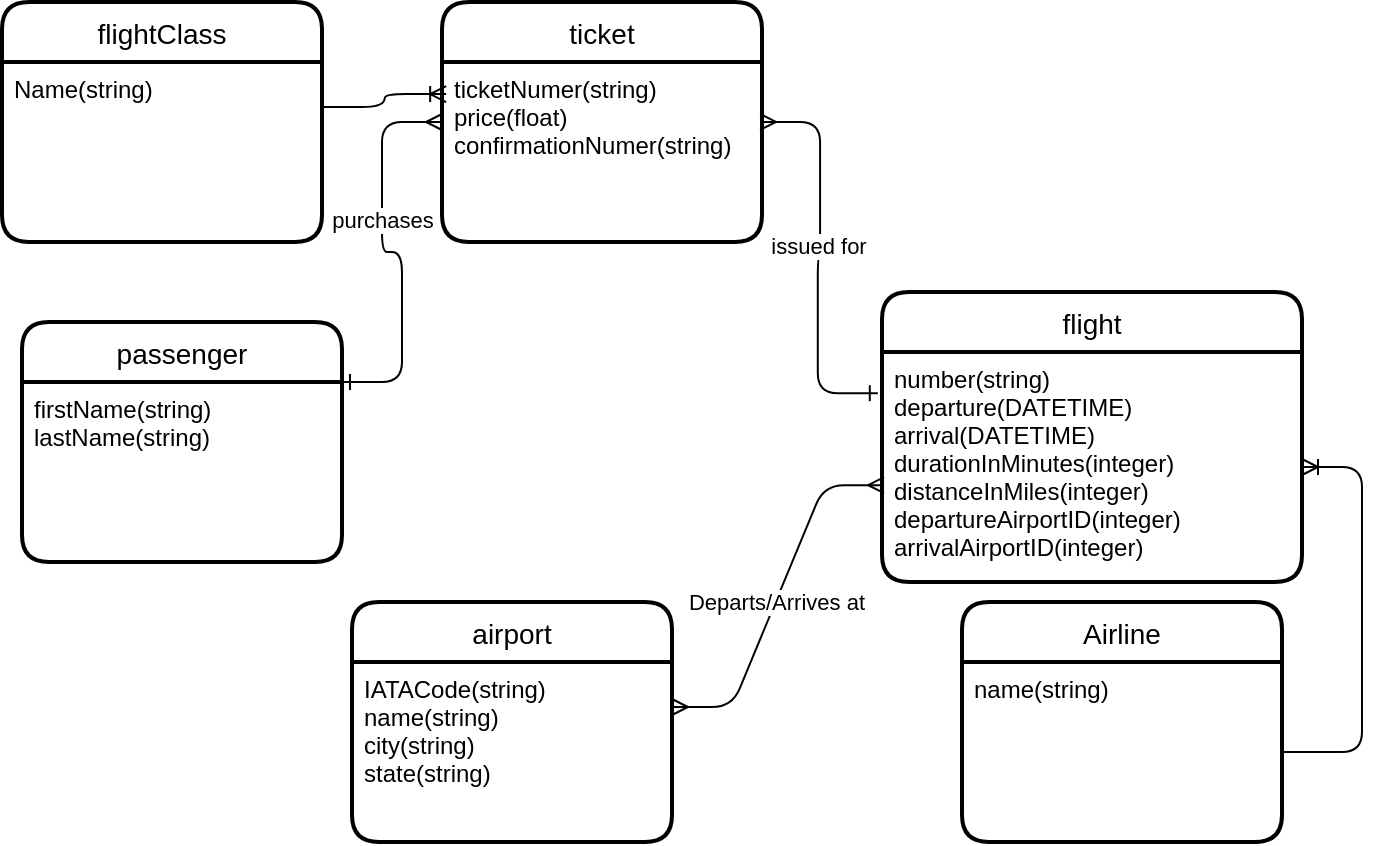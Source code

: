 <mxfile version="14.6.9" type="github">
  <diagram id="tR20AryKdcLz3GlmEhEK" name="Page-1">
    <mxGraphModel dx="975" dy="587" grid="1" gridSize="10" guides="1" tooltips="1" connect="1" arrows="1" fold="1" page="1" pageScale="1" pageWidth="850" pageHeight="1100" math="0" shadow="0">
      <root>
        <mxCell id="0" />
        <mxCell id="1" parent="0" />
        <mxCell id="bP90Zo4gkzNuYZzZ2SoU-1" value="passenger" style="swimlane;childLayout=stackLayout;horizontal=1;startSize=30;horizontalStack=0;rounded=1;fontSize=14;fontStyle=0;strokeWidth=2;resizeParent=0;resizeLast=1;shadow=0;dashed=0;align=center;" vertex="1" parent="1">
          <mxGeometry x="100" y="230" width="160" height="120" as="geometry" />
        </mxCell>
        <mxCell id="bP90Zo4gkzNuYZzZ2SoU-2" value="firstName(string)&#xa;lastName(string)&#xa;" style="align=left;strokeColor=none;fillColor=none;spacingLeft=4;fontSize=12;verticalAlign=top;resizable=0;rotatable=0;part=1;" vertex="1" parent="bP90Zo4gkzNuYZzZ2SoU-1">
          <mxGeometry y="30" width="160" height="90" as="geometry" />
        </mxCell>
        <mxCell id="bP90Zo4gkzNuYZzZ2SoU-3" value="flight" style="swimlane;childLayout=stackLayout;horizontal=1;startSize=30;horizontalStack=0;rounded=1;fontSize=14;fontStyle=0;strokeWidth=2;resizeParent=0;resizeLast=1;shadow=0;dashed=0;align=center;" vertex="1" parent="1">
          <mxGeometry x="530" y="215" width="210" height="145" as="geometry" />
        </mxCell>
        <mxCell id="bP90Zo4gkzNuYZzZ2SoU-4" value="number(string)&#xa;departure(DATETIME)&#xa;arrival(DATETIME)&#xa;durationInMinutes(integer)&#xa;distanceInMiles(integer)&#xa;departureAirportID(integer)&#xa;arrivalAirportID(integer)&#xa;" style="align=left;strokeColor=none;fillColor=none;spacingLeft=4;fontSize=12;verticalAlign=top;resizable=0;rotatable=0;part=1;" vertex="1" parent="bP90Zo4gkzNuYZzZ2SoU-3">
          <mxGeometry y="30" width="210" height="115" as="geometry" />
        </mxCell>
        <mxCell id="bP90Zo4gkzNuYZzZ2SoU-10" value="airport" style="swimlane;childLayout=stackLayout;horizontal=1;startSize=30;horizontalStack=0;rounded=1;fontSize=14;fontStyle=0;strokeWidth=2;resizeParent=0;resizeLast=1;shadow=0;dashed=0;align=center;" vertex="1" parent="1">
          <mxGeometry x="265" y="370" width="160" height="120" as="geometry" />
        </mxCell>
        <mxCell id="bP90Zo4gkzNuYZzZ2SoU-11" value="IATACode(string)&#xa;name(string)&#xa;city(string)&#xa;state(string)&#xa;" style="align=left;strokeColor=none;fillColor=none;spacingLeft=4;fontSize=12;verticalAlign=top;resizable=0;rotatable=0;part=1;" vertex="1" parent="bP90Zo4gkzNuYZzZ2SoU-10">
          <mxGeometry y="30" width="160" height="90" as="geometry" />
        </mxCell>
        <mxCell id="bP90Zo4gkzNuYZzZ2SoU-14" value="" style="edgeStyle=entityRelationEdgeStyle;fontSize=12;html=1;endArrow=ERmany;startArrow=ERmany;exitX=1;exitY=0.25;exitDx=0;exitDy=0;entryX=0.005;entryY=0.579;entryDx=0;entryDy=0;entryPerimeter=0;" edge="1" parent="1" source="bP90Zo4gkzNuYZzZ2SoU-11" target="bP90Zo4gkzNuYZzZ2SoU-4">
          <mxGeometry width="100" height="100" relative="1" as="geometry">
            <mxPoint x="340" y="280" as="sourcePoint" />
            <mxPoint x="440" y="180" as="targetPoint" />
          </mxGeometry>
        </mxCell>
        <mxCell id="bP90Zo4gkzNuYZzZ2SoU-15" value="Departs/Arrives at" style="edgeLabel;html=1;align=center;verticalAlign=middle;resizable=0;points=[];" vertex="1" connectable="0" parent="bP90Zo4gkzNuYZzZ2SoU-14">
          <mxGeometry x="-0.045" relative="1" as="geometry">
            <mxPoint y="-1" as="offset" />
          </mxGeometry>
        </mxCell>
        <mxCell id="bP90Zo4gkzNuYZzZ2SoU-16" value="ticket" style="swimlane;childLayout=stackLayout;horizontal=1;startSize=30;horizontalStack=0;rounded=1;fontSize=14;fontStyle=0;strokeWidth=2;resizeParent=0;resizeLast=1;shadow=0;dashed=0;align=center;" vertex="1" parent="1">
          <mxGeometry x="310" y="70" width="160" height="120" as="geometry" />
        </mxCell>
        <mxCell id="bP90Zo4gkzNuYZzZ2SoU-17" value="ticketNumer(string)&#xa;price(float)&#xa;confirmationNumer(string)&#xa;" style="align=left;strokeColor=none;fillColor=none;spacingLeft=4;fontSize=12;verticalAlign=top;resizable=0;rotatable=0;part=1;" vertex="1" parent="bP90Zo4gkzNuYZzZ2SoU-16">
          <mxGeometry y="30" width="160" height="90" as="geometry" />
        </mxCell>
        <mxCell id="bP90Zo4gkzNuYZzZ2SoU-18" value="" style="edgeStyle=entityRelationEdgeStyle;fontSize=12;html=1;endArrow=ERmany;startArrow=ERone;entryX=0;entryY=0.5;entryDx=0;entryDy=0;exitX=1;exitY=0;exitDx=0;exitDy=0;targetPerimeterSpacing=0;startFill=0;" edge="1" parent="1" source="bP90Zo4gkzNuYZzZ2SoU-2" target="bP90Zo4gkzNuYZzZ2SoU-16">
          <mxGeometry width="100" height="100" relative="1" as="geometry">
            <mxPoint x="160" y="140" as="sourcePoint" />
            <mxPoint x="260" y="40" as="targetPoint" />
          </mxGeometry>
        </mxCell>
        <mxCell id="bP90Zo4gkzNuYZzZ2SoU-20" value="purchases" style="edgeLabel;html=1;align=center;verticalAlign=middle;resizable=0;points=[];" vertex="1" connectable="0" parent="bP90Zo4gkzNuYZzZ2SoU-18">
          <mxGeometry x="0.211" relative="1" as="geometry">
            <mxPoint as="offset" />
          </mxGeometry>
        </mxCell>
        <mxCell id="bP90Zo4gkzNuYZzZ2SoU-19" value="" style="edgeStyle=entityRelationEdgeStyle;fontSize=12;html=1;endArrow=ERmany;startArrow=ERone;entryX=0.994;entryY=0.333;entryDx=0;entryDy=0;entryPerimeter=0;exitX=-0.01;exitY=0.179;exitDx=0;exitDy=0;exitPerimeter=0;endFill=0;startFill=0;" edge="1" parent="1" source="bP90Zo4gkzNuYZzZ2SoU-4" target="bP90Zo4gkzNuYZzZ2SoU-17">
          <mxGeometry width="100" height="100" relative="1" as="geometry">
            <mxPoint x="469" y="210" as="sourcePoint" />
            <mxPoint x="540" y="70" as="targetPoint" />
          </mxGeometry>
        </mxCell>
        <mxCell id="bP90Zo4gkzNuYZzZ2SoU-21" value="issued for" style="edgeLabel;html=1;align=center;verticalAlign=middle;resizable=0;points=[];" vertex="1" connectable="0" parent="bP90Zo4gkzNuYZzZ2SoU-19">
          <mxGeometry x="0.065" y="1" relative="1" as="geometry">
            <mxPoint as="offset" />
          </mxGeometry>
        </mxCell>
        <mxCell id="bP90Zo4gkzNuYZzZ2SoU-27" value="Airline" style="swimlane;childLayout=stackLayout;horizontal=1;startSize=30;horizontalStack=0;rounded=1;fontSize=14;fontStyle=0;strokeWidth=2;resizeParent=0;resizeLast=1;shadow=0;dashed=0;align=center;" vertex="1" parent="1">
          <mxGeometry x="570" y="370" width="160" height="120" as="geometry" />
        </mxCell>
        <mxCell id="bP90Zo4gkzNuYZzZ2SoU-28" value="name(string)" style="align=left;strokeColor=none;fillColor=none;spacingLeft=4;fontSize=12;verticalAlign=top;resizable=0;rotatable=0;part=1;" vertex="1" parent="bP90Zo4gkzNuYZzZ2SoU-27">
          <mxGeometry y="30" width="160" height="90" as="geometry" />
        </mxCell>
        <mxCell id="bP90Zo4gkzNuYZzZ2SoU-34" value="" style="edgeStyle=entityRelationEdgeStyle;fontSize=12;html=1;endArrow=ERoneToMany;targetPerimeterSpacing=0;exitX=1;exitY=0.5;exitDx=0;exitDy=0;" edge="1" parent="1" source="bP90Zo4gkzNuYZzZ2SoU-28" target="bP90Zo4gkzNuYZzZ2SoU-4">
          <mxGeometry width="100" height="100" relative="1" as="geometry">
            <mxPoint x="960" y="310" as="sourcePoint" />
            <mxPoint x="810" y="210" as="targetPoint" />
          </mxGeometry>
        </mxCell>
        <mxCell id="bP90Zo4gkzNuYZzZ2SoU-37" value="flightClass" style="swimlane;childLayout=stackLayout;horizontal=1;startSize=30;horizontalStack=0;rounded=1;fontSize=14;fontStyle=0;strokeWidth=2;resizeParent=0;resizeLast=1;shadow=0;dashed=0;align=center;" vertex="1" parent="1">
          <mxGeometry x="90" y="70" width="160" height="120" as="geometry" />
        </mxCell>
        <mxCell id="bP90Zo4gkzNuYZzZ2SoU-38" value="Name(string)" style="align=left;strokeColor=none;fillColor=none;spacingLeft=4;fontSize=12;verticalAlign=top;resizable=0;rotatable=0;part=1;" vertex="1" parent="bP90Zo4gkzNuYZzZ2SoU-37">
          <mxGeometry y="30" width="160" height="90" as="geometry" />
        </mxCell>
        <mxCell id="bP90Zo4gkzNuYZzZ2SoU-39" value="" style="edgeStyle=entityRelationEdgeStyle;fontSize=12;html=1;endArrow=ERoneToMany;targetPerimeterSpacing=0;exitX=1;exitY=0.25;exitDx=0;exitDy=0;entryX=0.013;entryY=0.178;entryDx=0;entryDy=0;entryPerimeter=0;" edge="1" parent="1" source="bP90Zo4gkzNuYZzZ2SoU-38" target="bP90Zo4gkzNuYZzZ2SoU-17">
          <mxGeometry width="100" height="100" relative="1" as="geometry">
            <mxPoint x="260" y="40" as="sourcePoint" />
            <mxPoint x="550" y="160" as="targetPoint" />
          </mxGeometry>
        </mxCell>
      </root>
    </mxGraphModel>
  </diagram>
</mxfile>
